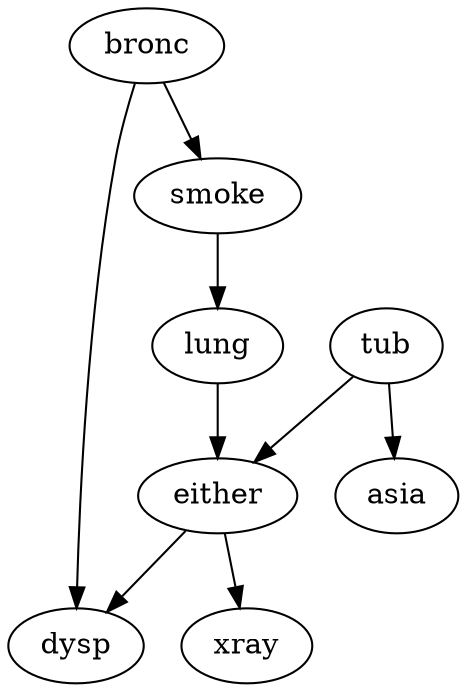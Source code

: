 digraph G {
    "either" -> "xray";
    "tub" -> "asia";
    "tub" -> "either";
    "lung" -> "either";
    "bronc" -> "smoke";
    "smoke" -> "lung";
    "bronc" -> "dysp";
    "either" -> "dysp";
}
